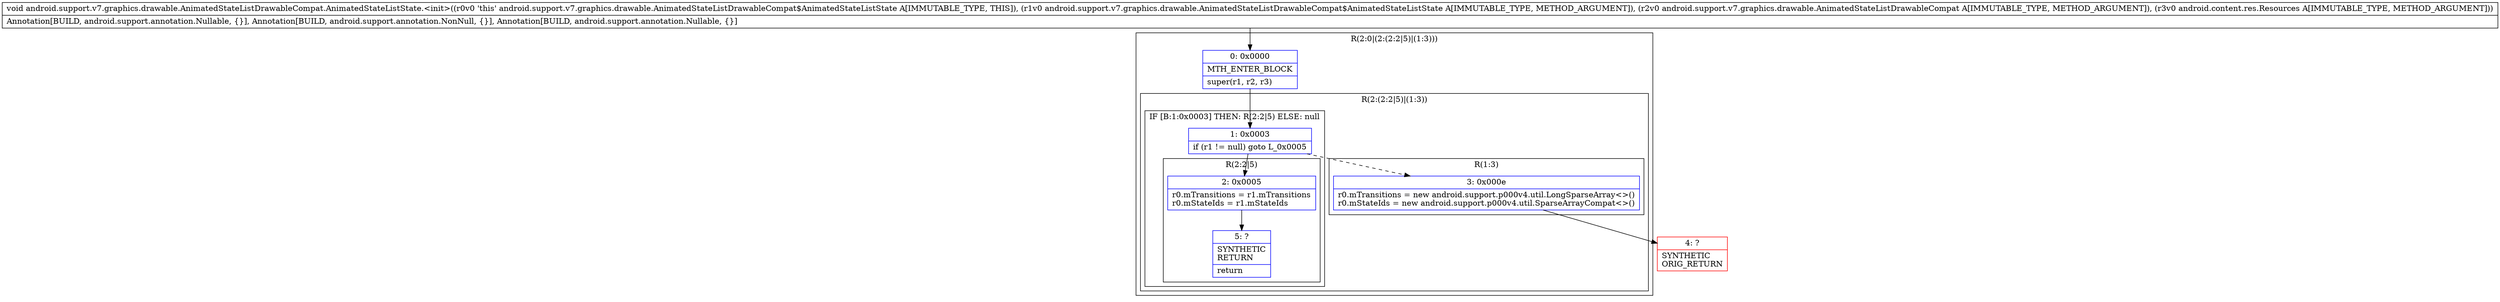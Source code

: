 digraph "CFG forandroid.support.v7.graphics.drawable.AnimatedStateListDrawableCompat.AnimatedStateListState.\<init\>(Landroid\/support\/v7\/graphics\/drawable\/AnimatedStateListDrawableCompat$AnimatedStateListState;Landroid\/support\/v7\/graphics\/drawable\/AnimatedStateListDrawableCompat;Landroid\/content\/res\/Resources;)V" {
subgraph cluster_Region_911776060 {
label = "R(2:0|(2:(2:2|5)|(1:3)))";
node [shape=record,color=blue];
Node_0 [shape=record,label="{0\:\ 0x0000|MTH_ENTER_BLOCK\l|super(r1, r2, r3)\l}"];
subgraph cluster_Region_1231138130 {
label = "R(2:(2:2|5)|(1:3))";
node [shape=record,color=blue];
subgraph cluster_IfRegion_687021251 {
label = "IF [B:1:0x0003] THEN: R(2:2|5) ELSE: null";
node [shape=record,color=blue];
Node_1 [shape=record,label="{1\:\ 0x0003|if (r1 != null) goto L_0x0005\l}"];
subgraph cluster_Region_155231754 {
label = "R(2:2|5)";
node [shape=record,color=blue];
Node_2 [shape=record,label="{2\:\ 0x0005|r0.mTransitions = r1.mTransitions\lr0.mStateIds = r1.mStateIds\l}"];
Node_5 [shape=record,label="{5\:\ ?|SYNTHETIC\lRETURN\l|return\l}"];
}
}
subgraph cluster_Region_2065911655 {
label = "R(1:3)";
node [shape=record,color=blue];
Node_3 [shape=record,label="{3\:\ 0x000e|r0.mTransitions = new android.support.p000v4.util.LongSparseArray\<\>()\lr0.mStateIds = new android.support.p000v4.util.SparseArrayCompat\<\>()\l}"];
}
}
}
Node_4 [shape=record,color=red,label="{4\:\ ?|SYNTHETIC\lORIG_RETURN\l}"];
MethodNode[shape=record,label="{void android.support.v7.graphics.drawable.AnimatedStateListDrawableCompat.AnimatedStateListState.\<init\>((r0v0 'this' android.support.v7.graphics.drawable.AnimatedStateListDrawableCompat$AnimatedStateListState A[IMMUTABLE_TYPE, THIS]), (r1v0 android.support.v7.graphics.drawable.AnimatedStateListDrawableCompat$AnimatedStateListState A[IMMUTABLE_TYPE, METHOD_ARGUMENT]), (r2v0 android.support.v7.graphics.drawable.AnimatedStateListDrawableCompat A[IMMUTABLE_TYPE, METHOD_ARGUMENT]), (r3v0 android.content.res.Resources A[IMMUTABLE_TYPE, METHOD_ARGUMENT]))  | Annotation[BUILD, android.support.annotation.Nullable, \{\}], Annotation[BUILD, android.support.annotation.NonNull, \{\}], Annotation[BUILD, android.support.annotation.Nullable, \{\}]\l}"];
MethodNode -> Node_0;
Node_0 -> Node_1;
Node_1 -> Node_2;
Node_1 -> Node_3[style=dashed];
Node_2 -> Node_5;
Node_3 -> Node_4;
}

